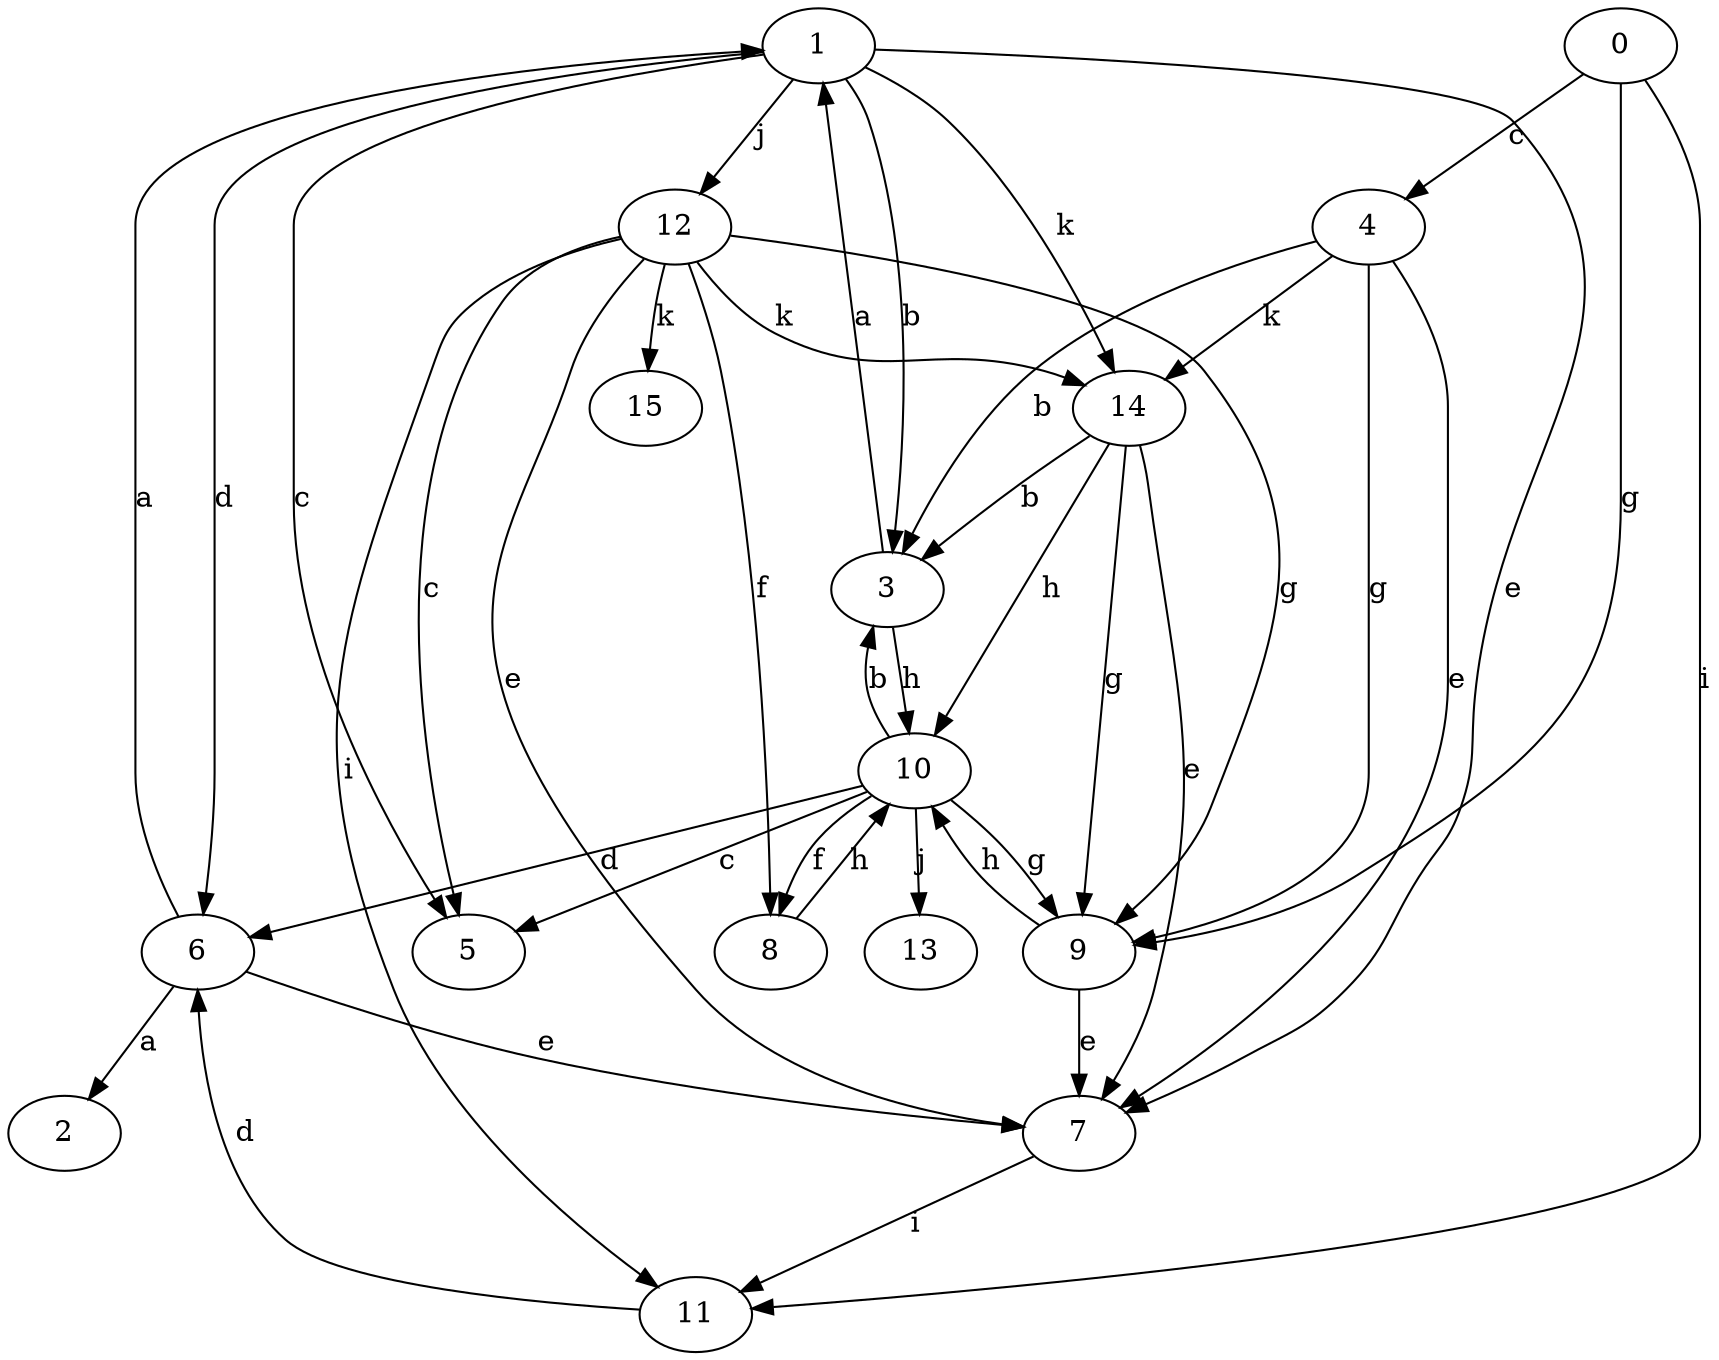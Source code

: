 strict digraph  {
1;
2;
3;
4;
5;
6;
7;
8;
9;
10;
0;
11;
12;
13;
14;
15;
1 -> 3  [label=b];
1 -> 5  [label=c];
1 -> 6  [label=d];
1 -> 7  [label=e];
1 -> 12  [label=j];
1 -> 14  [label=k];
3 -> 1  [label=a];
3 -> 10  [label=h];
4 -> 3  [label=b];
4 -> 7  [label=e];
4 -> 9  [label=g];
4 -> 14  [label=k];
6 -> 1  [label=a];
6 -> 2  [label=a];
6 -> 7  [label=e];
7 -> 11  [label=i];
8 -> 10  [label=h];
9 -> 7  [label=e];
9 -> 10  [label=h];
10 -> 3  [label=b];
10 -> 5  [label=c];
10 -> 6  [label=d];
10 -> 8  [label=f];
10 -> 9  [label=g];
10 -> 13  [label=j];
0 -> 4  [label=c];
0 -> 9  [label=g];
0 -> 11  [label=i];
11 -> 6  [label=d];
12 -> 5  [label=c];
12 -> 7  [label=e];
12 -> 8  [label=f];
12 -> 9  [label=g];
12 -> 11  [label=i];
12 -> 14  [label=k];
12 -> 15  [label=k];
14 -> 3  [label=b];
14 -> 7  [label=e];
14 -> 9  [label=g];
14 -> 10  [label=h];
}
